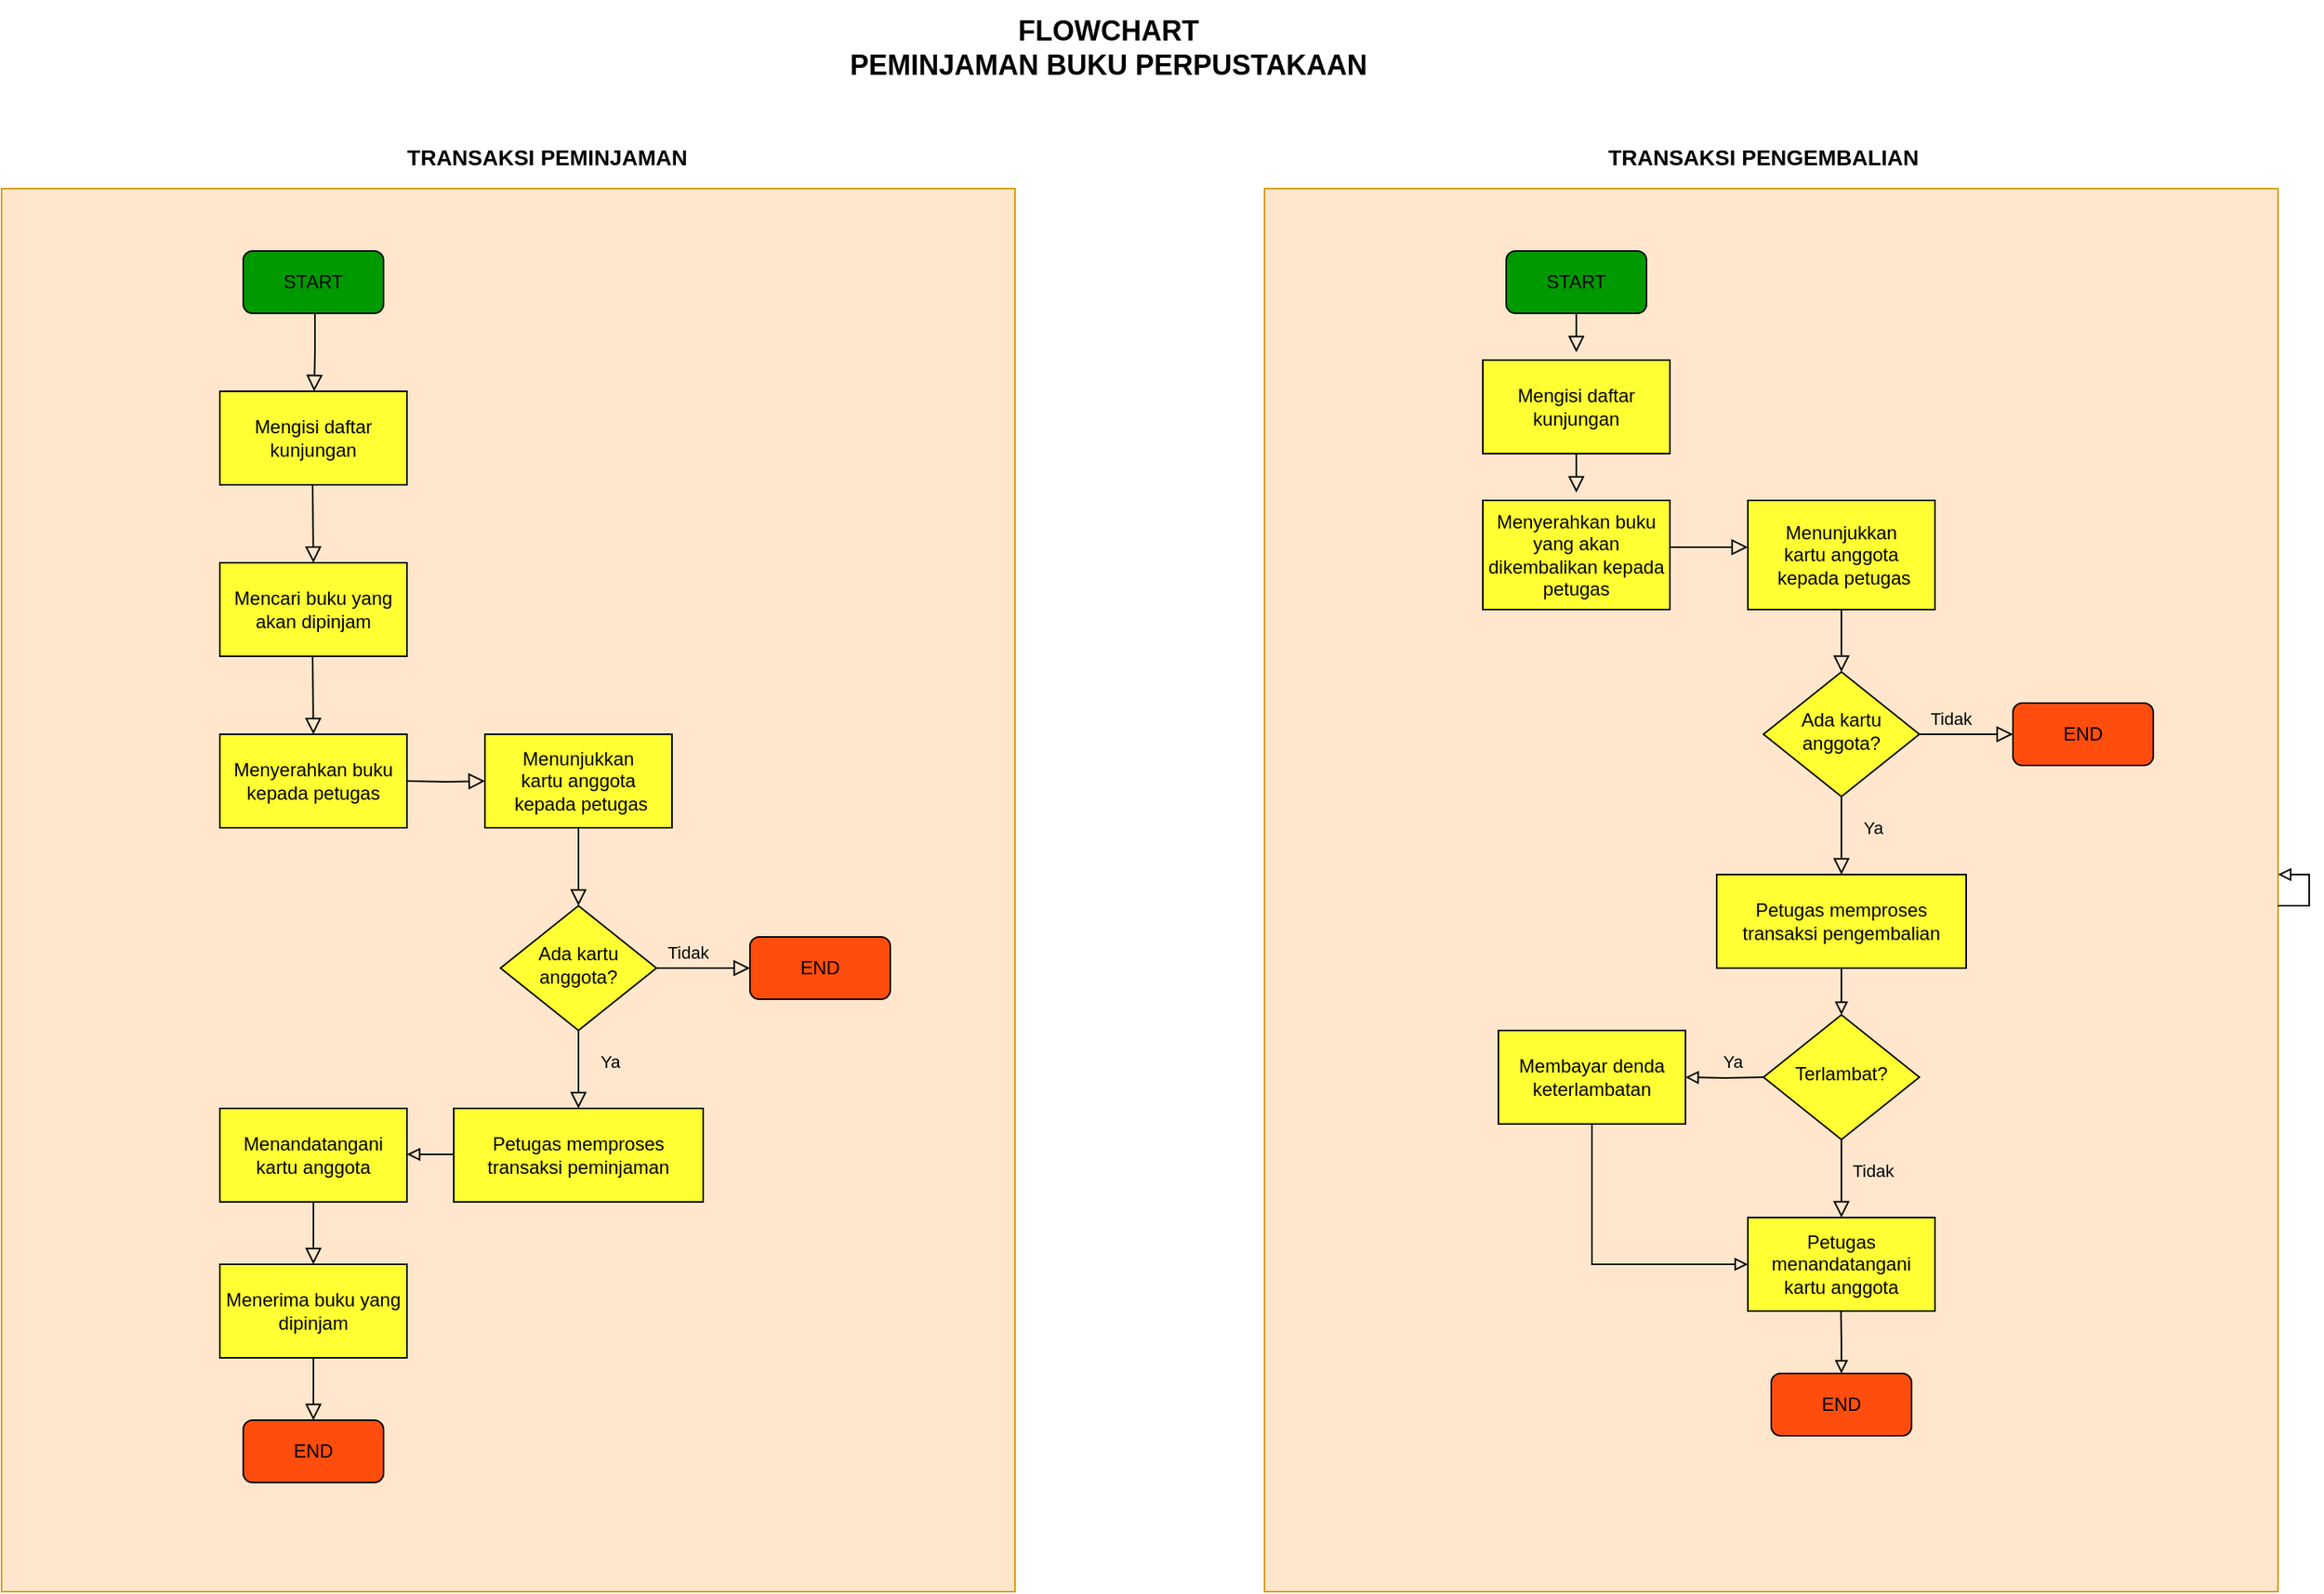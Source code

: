 <mxfile version="14.3.0" type="github">
  <diagram id="C5RBs43oDa-KdzZeNtuy" name="Page-1">
    <mxGraphModel dx="1471" dy="899" grid="1" gridSize="10" guides="1" tooltips="1" connect="1" arrows="1" fold="1" page="1" pageScale="1" pageWidth="827" pageHeight="1169" math="0" shadow="0">
      <root>
        <mxCell id="WIyWlLk6GJQsqaUBKTNV-0" />
        <mxCell id="WIyWlLk6GJQsqaUBKTNV-1" parent="WIyWlLk6GJQsqaUBKTNV-0" />
        <mxCell id="CUvgiHjACewIUkS6N6si-30" value="" style="rounded=0;whiteSpace=wrap;html=1;strokeColor=#d79b00;fillColor=#ffe6cc;" vertex="1" parent="WIyWlLk6GJQsqaUBKTNV-1">
          <mxGeometry x="890" y="180" width="650" height="900" as="geometry" />
        </mxCell>
        <mxCell id="CUvgiHjACewIUkS6N6si-28" value="" style="rounded=0;whiteSpace=wrap;html=1;strokeColor=#d79b00;fillColor=#ffe6cc;" vertex="1" parent="WIyWlLk6GJQsqaUBKTNV-1">
          <mxGeometry x="80" y="180" width="650" height="900" as="geometry" />
        </mxCell>
        <mxCell id="WIyWlLk6GJQsqaUBKTNV-5" value="Tidak" style="edgeStyle=orthogonalEdgeStyle;rounded=0;html=1;jettySize=auto;orthogonalLoop=1;fontSize=11;endArrow=block;endFill=0;endSize=8;strokeWidth=1;shadow=0;labelBackgroundColor=none;entryX=0;entryY=0.5;entryDx=0;entryDy=0;" parent="WIyWlLk6GJQsqaUBKTNV-1" source="WIyWlLk6GJQsqaUBKTNV-6" target="WIyWlLk6GJQsqaUBKTNV-11" edge="1">
          <mxGeometry x="-0.333" y="10" relative="1" as="geometry">
            <mxPoint as="offset" />
            <mxPoint x="780" y="460" as="targetPoint" />
          </mxGeometry>
        </mxCell>
        <mxCell id="WIyWlLk6GJQsqaUBKTNV-6" value="Ada kartu anggota?" style="rhombus;whiteSpace=wrap;html=1;shadow=0;fontFamily=Helvetica;fontSize=12;align=center;strokeWidth=1;spacing=6;spacingTop=-4;fillColor=#FFFF33;" parent="WIyWlLk6GJQsqaUBKTNV-1" vertex="1">
          <mxGeometry x="400" y="640" width="100" height="80" as="geometry" />
        </mxCell>
        <mxCell id="WIyWlLk6GJQsqaUBKTNV-11" value="END" style="rounded=1;whiteSpace=wrap;html=1;fontSize=12;glass=0;strokeWidth=1;shadow=0;fillColor=#FF4D0D;" parent="WIyWlLk6GJQsqaUBKTNV-1" vertex="1">
          <mxGeometry x="560" y="660" width="90" height="40" as="geometry" />
        </mxCell>
        <mxCell id="CUvgiHjACewIUkS6N6si-0" value="Mengisi daftar kunjungan" style="rounded=0;whiteSpace=wrap;html=1;fillColor=#FFFF33;" vertex="1" parent="WIyWlLk6GJQsqaUBKTNV-1">
          <mxGeometry x="220" y="310" width="120" height="60" as="geometry" />
        </mxCell>
        <mxCell id="CUvgiHjACewIUkS6N6si-1" value="Mencari buku yang akan dipinjam" style="rounded=0;whiteSpace=wrap;html=1;fillColor=#FFFF33;" vertex="1" parent="WIyWlLk6GJQsqaUBKTNV-1">
          <mxGeometry x="220" y="420" width="120" height="60" as="geometry" />
        </mxCell>
        <mxCell id="CUvgiHjACewIUkS6N6si-2" value="" style="rounded=0;html=1;jettySize=auto;orthogonalLoop=1;fontSize=11;endArrow=block;endFill=0;endSize=8;strokeWidth=1;shadow=0;labelBackgroundColor=none;edgeStyle=orthogonalEdgeStyle;entryX=0.5;entryY=0;entryDx=0;entryDy=0;" edge="1" parent="WIyWlLk6GJQsqaUBKTNV-1" target="CUvgiHjACewIUkS6N6si-1">
          <mxGeometry relative="1" as="geometry">
            <mxPoint x="279.5" y="370" as="sourcePoint" />
            <mxPoint x="279.5" y="400" as="targetPoint" />
          </mxGeometry>
        </mxCell>
        <mxCell id="CUvgiHjACewIUkS6N6si-5" value="" style="rounded=0;html=1;jettySize=auto;orthogonalLoop=1;fontSize=11;endArrow=block;endFill=0;endSize=8;strokeWidth=1;shadow=0;labelBackgroundColor=none;edgeStyle=orthogonalEdgeStyle;entryX=0.5;entryY=0;entryDx=0;entryDy=0;" edge="1" parent="WIyWlLk6GJQsqaUBKTNV-1">
          <mxGeometry relative="1" as="geometry">
            <mxPoint x="280" y="260" as="sourcePoint" />
            <mxPoint x="280.5" y="310" as="targetPoint" />
            <Array as="points">
              <mxPoint x="281" y="260" />
              <mxPoint x="281" y="285" />
            </Array>
          </mxGeometry>
        </mxCell>
        <mxCell id="CUvgiHjACewIUkS6N6si-6" value="" style="rounded=0;html=1;jettySize=auto;orthogonalLoop=1;fontSize=11;endArrow=block;endFill=0;endSize=8;strokeWidth=1;shadow=0;labelBackgroundColor=none;edgeStyle=orthogonalEdgeStyle;entryX=0.5;entryY=0;entryDx=0;entryDy=0;" edge="1" target="CUvgiHjACewIUkS6N6si-7" parent="WIyWlLk6GJQsqaUBKTNV-1">
          <mxGeometry relative="1" as="geometry">
            <mxPoint x="279.5" y="480" as="sourcePoint" />
            <mxPoint x="279.5" y="510" as="targetPoint" />
          </mxGeometry>
        </mxCell>
        <mxCell id="CUvgiHjACewIUkS6N6si-7" value="Menyerahkan buku kepada petugas" style="rounded=0;whiteSpace=wrap;html=1;fillColor=#FFFF33;" vertex="1" parent="WIyWlLk6GJQsqaUBKTNV-1">
          <mxGeometry x="220" y="530" width="120" height="60" as="geometry" />
        </mxCell>
        <mxCell id="CUvgiHjACewIUkS6N6si-8" value="&lt;div&gt;Menunjukkan &lt;br&gt;&lt;/div&gt;&lt;div&gt;kartu anggota&lt;/div&gt;&amp;nbsp;kepada petugas" style="rounded=0;whiteSpace=wrap;html=1;fillColor=#FFFF33;" vertex="1" parent="WIyWlLk6GJQsqaUBKTNV-1">
          <mxGeometry x="390" y="530" width="120" height="60" as="geometry" />
        </mxCell>
        <mxCell id="CUvgiHjACewIUkS6N6si-10" value="" style="rounded=0;html=1;jettySize=auto;orthogonalLoop=1;fontSize=11;endArrow=block;endFill=0;endSize=8;strokeWidth=1;shadow=0;labelBackgroundColor=none;edgeStyle=orthogonalEdgeStyle;entryX=0;entryY=0.5;entryDx=0;entryDy=0;" edge="1" parent="WIyWlLk6GJQsqaUBKTNV-1" target="CUvgiHjACewIUkS6N6si-8">
          <mxGeometry relative="1" as="geometry">
            <mxPoint x="340" y="560" as="sourcePoint" />
            <mxPoint x="340.5" y="610" as="targetPoint" />
          </mxGeometry>
        </mxCell>
        <mxCell id="CUvgiHjACewIUkS6N6si-11" value="" style="rounded=0;html=1;jettySize=auto;orthogonalLoop=1;fontSize=11;endArrow=block;endFill=0;endSize=8;strokeWidth=1;shadow=0;labelBackgroundColor=none;edgeStyle=orthogonalEdgeStyle;entryX=0.5;entryY=0;entryDx=0;entryDy=0;exitX=0.5;exitY=1;exitDx=0;exitDy=0;" edge="1" parent="WIyWlLk6GJQsqaUBKTNV-1" source="CUvgiHjACewIUkS6N6si-8" target="WIyWlLk6GJQsqaUBKTNV-6">
          <mxGeometry relative="1" as="geometry">
            <mxPoint x="430" y="590" as="sourcePoint" />
            <mxPoint x="440" y="650" as="targetPoint" />
          </mxGeometry>
        </mxCell>
        <mxCell id="CUvgiHjACewIUkS6N6si-12" value="Petugas memproses transaksi peminjaman" style="rounded=0;whiteSpace=wrap;html=1;fillColor=#FFFF33;" vertex="1" parent="WIyWlLk6GJQsqaUBKTNV-1">
          <mxGeometry x="370" y="770" width="160" height="60" as="geometry" />
        </mxCell>
        <mxCell id="CUvgiHjACewIUkS6N6si-14" value="START" style="rounded=1;whiteSpace=wrap;html=1;fontSize=12;glass=0;strokeWidth=1;shadow=0;fillColor=#009900;" vertex="1" parent="WIyWlLk6GJQsqaUBKTNV-1">
          <mxGeometry x="235" y="220" width="90" height="40" as="geometry" />
        </mxCell>
        <mxCell id="CUvgiHjACewIUkS6N6si-16" value="Ya" style="edgeStyle=orthogonalEdgeStyle;rounded=0;html=1;jettySize=auto;orthogonalLoop=1;fontSize=11;endArrow=block;endFill=0;endSize=8;strokeWidth=1;shadow=0;labelBackgroundColor=none;entryX=0.5;entryY=0;entryDx=0;entryDy=0;exitX=0.5;exitY=1;exitDx=0;exitDy=0;" edge="1" parent="WIyWlLk6GJQsqaUBKTNV-1" source="WIyWlLk6GJQsqaUBKTNV-6" target="CUvgiHjACewIUkS6N6si-12">
          <mxGeometry x="-0.2" y="20" relative="1" as="geometry">
            <mxPoint as="offset" />
            <mxPoint x="450" y="730" as="sourcePoint" />
            <mxPoint x="510" y="730" as="targetPoint" />
          </mxGeometry>
        </mxCell>
        <mxCell id="CUvgiHjACewIUkS6N6si-17" value="" style="rounded=0;html=1;jettySize=auto;orthogonalLoop=1;fontSize=11;endArrow=none;endFill=0;endSize=8;strokeWidth=1;shadow=0;labelBackgroundColor=none;edgeStyle=orthogonalEdgeStyle;startArrow=block;startFill=0;" edge="1" parent="WIyWlLk6GJQsqaUBKTNV-1">
          <mxGeometry relative="1" as="geometry">
            <mxPoint x="340" y="799.5" as="sourcePoint" />
            <mxPoint x="370" y="800" as="targetPoint" />
          </mxGeometry>
        </mxCell>
        <mxCell id="CUvgiHjACewIUkS6N6si-18" value="Menandatangani kartu anggota" style="rounded=0;whiteSpace=wrap;html=1;fillColor=#FFFF33;" vertex="1" parent="WIyWlLk6GJQsqaUBKTNV-1">
          <mxGeometry x="220" y="770" width="120" height="60" as="geometry" />
        </mxCell>
        <mxCell id="CUvgiHjACewIUkS6N6si-19" value="Menerima buku yang dipinjam" style="rounded=0;whiteSpace=wrap;html=1;fillColor=#FFFF33;" vertex="1" parent="WIyWlLk6GJQsqaUBKTNV-1">
          <mxGeometry x="220" y="870" width="120" height="60" as="geometry" />
        </mxCell>
        <mxCell id="CUvgiHjACewIUkS6N6si-21" value="" style="rounded=0;html=1;jettySize=auto;orthogonalLoop=1;fontSize=11;endArrow=block;endFill=0;endSize=8;strokeWidth=1;shadow=0;labelBackgroundColor=none;edgeStyle=orthogonalEdgeStyle;" edge="1" parent="WIyWlLk6GJQsqaUBKTNV-1">
          <mxGeometry relative="1" as="geometry">
            <mxPoint x="260" y="830" as="sourcePoint" />
            <mxPoint x="280" y="870" as="targetPoint" />
            <Array as="points">
              <mxPoint x="280" y="830" />
            </Array>
          </mxGeometry>
        </mxCell>
        <mxCell id="CUvgiHjACewIUkS6N6si-22" value="END" style="rounded=1;whiteSpace=wrap;html=1;fontSize=12;glass=0;strokeWidth=1;shadow=0;fillColor=#FF4D0D;" vertex="1" parent="WIyWlLk6GJQsqaUBKTNV-1">
          <mxGeometry x="235" y="970" width="90" height="40" as="geometry" />
        </mxCell>
        <mxCell id="CUvgiHjACewIUkS6N6si-24" value="&lt;div&gt;&lt;b&gt;&lt;font style=&quot;font-size: 18px&quot;&gt;FLOWCHART &lt;br&gt;&lt;/font&gt;&lt;/b&gt;&lt;/div&gt;&lt;div&gt;&lt;b&gt;&lt;font style=&quot;font-size: 18px&quot;&gt;PEMINJAMAN BUKU PERPUSTAKAAN&lt;/font&gt;&lt;/b&gt;&lt;/div&gt;" style="rounded=0;whiteSpace=wrap;html=1;strokeColor=#FFFFFF;" vertex="1" parent="WIyWlLk6GJQsqaUBKTNV-1">
          <mxGeometry x="590" y="60" width="400" height="60" as="geometry" />
        </mxCell>
        <mxCell id="CUvgiHjACewIUkS6N6si-29" value="&lt;font style=&quot;font-size: 14px&quot;&gt;&lt;b&gt;TRANSAKSI PEMINJAMAN&lt;/b&gt;&lt;/font&gt;" style="rounded=0;whiteSpace=wrap;html=1;strokeColor=#FFFFFF;fillColor=none;" vertex="1" parent="WIyWlLk6GJQsqaUBKTNV-1">
          <mxGeometry x="230" y="150" width="400" height="20" as="geometry" />
        </mxCell>
        <mxCell id="CUvgiHjACewIUkS6N6si-31" value="Tidak" style="edgeStyle=orthogonalEdgeStyle;rounded=0;html=1;jettySize=auto;orthogonalLoop=1;fontSize=11;endArrow=block;endFill=0;endSize=8;strokeWidth=1;shadow=0;labelBackgroundColor=none;entryX=0;entryY=0.5;entryDx=0;entryDy=0;" edge="1" source="CUvgiHjACewIUkS6N6si-32" target="CUvgiHjACewIUkS6N6si-33" parent="WIyWlLk6GJQsqaUBKTNV-1">
          <mxGeometry x="-0.333" y="10" relative="1" as="geometry">
            <mxPoint as="offset" />
            <mxPoint x="1590" y="460" as="targetPoint" />
          </mxGeometry>
        </mxCell>
        <mxCell id="CUvgiHjACewIUkS6N6si-32" value="Ada kartu anggota?" style="rhombus;whiteSpace=wrap;html=1;shadow=0;fontFamily=Helvetica;fontSize=12;align=center;strokeWidth=1;spacing=6;spacingTop=-4;fillColor=#FFFF33;" vertex="1" parent="WIyWlLk6GJQsqaUBKTNV-1">
          <mxGeometry x="1210" y="490" width="100" height="80" as="geometry" />
        </mxCell>
        <mxCell id="CUvgiHjACewIUkS6N6si-33" value="END" style="rounded=1;whiteSpace=wrap;html=1;fontSize=12;glass=0;strokeWidth=1;shadow=0;fillColor=#FF4D0D;" vertex="1" parent="WIyWlLk6GJQsqaUBKTNV-1">
          <mxGeometry x="1370" y="510" width="90" height="40" as="geometry" />
        </mxCell>
        <mxCell id="CUvgiHjACewIUkS6N6si-34" value="Mengisi daftar kunjungan" style="rounded=0;whiteSpace=wrap;html=1;fillColor=#FFFF33;" vertex="1" parent="WIyWlLk6GJQsqaUBKTNV-1">
          <mxGeometry x="1030" y="290" width="120" height="60" as="geometry" />
        </mxCell>
        <mxCell id="CUvgiHjACewIUkS6N6si-39" value="Menyerahkan buku yang akan dikembalikan kepada petugas" style="rounded=0;whiteSpace=wrap;html=1;fillColor=#FFFF33;" vertex="1" parent="WIyWlLk6GJQsqaUBKTNV-1">
          <mxGeometry x="1030" y="380" width="120" height="70" as="geometry" />
        </mxCell>
        <mxCell id="CUvgiHjACewIUkS6N6si-40" value="&lt;div&gt;Menunjukkan &lt;br&gt;&lt;/div&gt;&lt;div&gt;kartu anggota&lt;/div&gt;&amp;nbsp;kepada petugas" style="rounded=0;whiteSpace=wrap;html=1;fillColor=#FFFF33;" vertex="1" parent="WIyWlLk6GJQsqaUBKTNV-1">
          <mxGeometry x="1200" y="380" width="120" height="70" as="geometry" />
        </mxCell>
        <mxCell id="CUvgiHjACewIUkS6N6si-41" value="" style="rounded=0;html=1;jettySize=auto;orthogonalLoop=1;fontSize=11;endArrow=block;endFill=0;endSize=8;strokeWidth=1;shadow=0;labelBackgroundColor=none;edgeStyle=orthogonalEdgeStyle;" edge="1" parent="WIyWlLk6GJQsqaUBKTNV-1">
          <mxGeometry relative="1" as="geometry">
            <mxPoint x="1150" y="410" as="sourcePoint" />
            <mxPoint x="1200" y="410" as="targetPoint" />
          </mxGeometry>
        </mxCell>
        <mxCell id="CUvgiHjACewIUkS6N6si-42" value="" style="rounded=0;html=1;jettySize=auto;orthogonalLoop=1;fontSize=11;endArrow=block;endFill=0;endSize=8;strokeWidth=1;shadow=0;labelBackgroundColor=none;edgeStyle=orthogonalEdgeStyle;exitX=0.5;exitY=1;exitDx=0;exitDy=0;" edge="1" source="CUvgiHjACewIUkS6N6si-40" parent="WIyWlLk6GJQsqaUBKTNV-1">
          <mxGeometry relative="1" as="geometry">
            <mxPoint x="1240" y="590" as="sourcePoint" />
            <mxPoint x="1260" y="490" as="targetPoint" />
          </mxGeometry>
        </mxCell>
        <mxCell id="CUvgiHjACewIUkS6N6si-43" value="Petugas memproses transaksi pengembalian" style="rounded=0;whiteSpace=wrap;html=1;fillColor=#FFFF33;" vertex="1" parent="WIyWlLk6GJQsqaUBKTNV-1">
          <mxGeometry x="1180" y="620" width="160" height="60" as="geometry" />
        </mxCell>
        <mxCell id="CUvgiHjACewIUkS6N6si-44" value="START" style="rounded=1;whiteSpace=wrap;html=1;fontSize=12;glass=0;strokeWidth=1;shadow=0;fillColor=#009900;" vertex="1" parent="WIyWlLk6GJQsqaUBKTNV-1">
          <mxGeometry x="1045" y="220" width="90" height="40" as="geometry" />
        </mxCell>
        <mxCell id="CUvgiHjACewIUkS6N6si-45" value="Ya" style="edgeStyle=orthogonalEdgeStyle;rounded=0;html=1;jettySize=auto;orthogonalLoop=1;fontSize=11;endArrow=block;endFill=0;endSize=8;strokeWidth=1;shadow=0;labelBackgroundColor=none;exitX=0.5;exitY=1;exitDx=0;exitDy=0;" edge="1" source="CUvgiHjACewIUkS6N6si-32" parent="WIyWlLk6GJQsqaUBKTNV-1">
          <mxGeometry x="-0.2" y="20" relative="1" as="geometry">
            <mxPoint as="offset" />
            <mxPoint x="1260" y="730" as="sourcePoint" />
            <mxPoint x="1260" y="620" as="targetPoint" />
          </mxGeometry>
        </mxCell>
        <mxCell id="CUvgiHjACewIUkS6N6si-47" value="Petugas menandatangani kartu anggota" style="rounded=0;whiteSpace=wrap;html=1;fillColor=#FFFF33;" vertex="1" parent="WIyWlLk6GJQsqaUBKTNV-1">
          <mxGeometry x="1200" y="840" width="120" height="60" as="geometry" />
        </mxCell>
        <mxCell id="CUvgiHjACewIUkS6N6si-50" value="END" style="rounded=1;whiteSpace=wrap;html=1;fontSize=12;glass=0;strokeWidth=1;shadow=0;fillColor=#FF4D0D;" vertex="1" parent="WIyWlLk6GJQsqaUBKTNV-1">
          <mxGeometry x="1215" y="940" width="90" height="40" as="geometry" />
        </mxCell>
        <mxCell id="CUvgiHjACewIUkS6N6si-52" value="&lt;font style=&quot;font-size: 14px&quot;&gt;&lt;b&gt;TRANSAKSI PENGEMBALIAN&lt;/b&gt;&lt;/font&gt;" style="rounded=0;whiteSpace=wrap;html=1;strokeColor=#FFFFFF;fillColor=none;" vertex="1" parent="WIyWlLk6GJQsqaUBKTNV-1">
          <mxGeometry x="1010" y="150" width="400" height="20" as="geometry" />
        </mxCell>
        <mxCell id="CUvgiHjACewIUkS6N6si-54" style="edgeStyle=orthogonalEdgeStyle;rounded=0;orthogonalLoop=1;jettySize=auto;html=1;startArrow=block;startFill=0;endArrow=none;endFill=0;" edge="1" parent="WIyWlLk6GJQsqaUBKTNV-1" source="CUvgiHjACewIUkS6N6si-30" target="CUvgiHjACewIUkS6N6si-30">
          <mxGeometry relative="1" as="geometry" />
        </mxCell>
        <mxCell id="CUvgiHjACewIUkS6N6si-55" value="" style="rounded=0;html=1;jettySize=auto;orthogonalLoop=1;fontSize=11;endArrow=block;endFill=0;endSize=8;strokeWidth=1;shadow=0;labelBackgroundColor=none;edgeStyle=orthogonalEdgeStyle;" edge="1" parent="WIyWlLk6GJQsqaUBKTNV-1">
          <mxGeometry relative="1" as="geometry">
            <mxPoint x="1089.95" y="260" as="sourcePoint" />
            <mxPoint x="1089.66" y="285" as="targetPoint" />
            <Array as="points">
              <mxPoint x="1090.95" y="285" />
            </Array>
          </mxGeometry>
        </mxCell>
        <mxCell id="CUvgiHjACewIUkS6N6si-57" value="Terlambat?" style="rhombus;whiteSpace=wrap;html=1;shadow=0;fontFamily=Helvetica;fontSize=12;align=center;strokeWidth=1;spacing=6;spacingTop=-4;fillColor=#FFFF33;" vertex="1" parent="WIyWlLk6GJQsqaUBKTNV-1">
          <mxGeometry x="1210" y="710" width="100" height="80" as="geometry" />
        </mxCell>
        <mxCell id="CUvgiHjACewIUkS6N6si-58" value="" style="rounded=0;html=1;jettySize=auto;orthogonalLoop=1;fontSize=11;endArrow=block;endFill=0;endSize=8;strokeWidth=1;shadow=0;labelBackgroundColor=none;edgeStyle=orthogonalEdgeStyle;" edge="1" parent="WIyWlLk6GJQsqaUBKTNV-1">
          <mxGeometry relative="1" as="geometry">
            <mxPoint x="1089.95" y="350" as="sourcePoint" />
            <mxPoint x="1089.66" y="375" as="targetPoint" />
            <Array as="points">
              <mxPoint x="1090.95" y="375" />
            </Array>
          </mxGeometry>
        </mxCell>
        <mxCell id="CUvgiHjACewIUkS6N6si-60" value="" style="rounded=0;html=1;jettySize=auto;orthogonalLoop=1;fontSize=11;endArrow=none;endFill=0;endSize=8;strokeWidth=1;shadow=0;labelBackgroundColor=none;edgeStyle=orthogonalEdgeStyle;startArrow=block;startFill=0;exitX=0.5;exitY=0;exitDx=0;exitDy=0;" edge="1" parent="WIyWlLk6GJQsqaUBKTNV-1" source="CUvgiHjACewIUkS6N6si-57">
          <mxGeometry relative="1" as="geometry">
            <mxPoint x="1260" y="740" as="sourcePoint" />
            <mxPoint x="1260" y="680" as="targetPoint" />
            <Array as="points" />
          </mxGeometry>
        </mxCell>
        <mxCell id="CUvgiHjACewIUkS6N6si-63" value="Ya" style="edgeStyle=orthogonalEdgeStyle;rounded=0;html=1;jettySize=auto;orthogonalLoop=1;fontSize=11;endArrow=none;endFill=0;endSize=8;strokeWidth=1;shadow=0;labelBackgroundColor=none;entryX=0;entryY=0.5;entryDx=0;entryDy=0;startArrow=block;startFill=0;" edge="1" parent="WIyWlLk6GJQsqaUBKTNV-1" target="CUvgiHjACewIUkS6N6si-57">
          <mxGeometry x="0.2" y="10" relative="1" as="geometry">
            <mxPoint as="offset" />
            <mxPoint x="1160" y="750" as="sourcePoint" />
            <mxPoint x="1200" y="749.58" as="targetPoint" />
          </mxGeometry>
        </mxCell>
        <mxCell id="CUvgiHjACewIUkS6N6si-64" value="Tidak" style="edgeStyle=orthogonalEdgeStyle;rounded=0;html=1;jettySize=auto;orthogonalLoop=1;fontSize=11;endArrow=block;endFill=0;endSize=8;strokeWidth=1;shadow=0;labelBackgroundColor=none;" edge="1" parent="WIyWlLk6GJQsqaUBKTNV-1">
          <mxGeometry x="-0.2" y="20" relative="1" as="geometry">
            <mxPoint as="offset" />
            <mxPoint x="1260" y="790" as="sourcePoint" />
            <mxPoint x="1260" y="840" as="targetPoint" />
            <Array as="points">
              <mxPoint x="1260" y="810" />
            </Array>
          </mxGeometry>
        </mxCell>
        <mxCell id="CUvgiHjACewIUkS6N6si-65" value="" style="rounded=0;html=1;jettySize=auto;orthogonalLoop=1;fontSize=11;endArrow=none;endFill=0;endSize=8;strokeWidth=1;shadow=0;labelBackgroundColor=none;edgeStyle=orthogonalEdgeStyle;startArrow=block;startFill=0;exitX=0.5;exitY=0;exitDx=0;exitDy=0;" edge="1" parent="WIyWlLk6GJQsqaUBKTNV-1" source="CUvgiHjACewIUkS6N6si-50">
          <mxGeometry relative="1" as="geometry">
            <mxPoint x="1259.71" y="930" as="sourcePoint" />
            <mxPoint x="1259.71" y="900" as="targetPoint" />
            <Array as="points" />
          </mxGeometry>
        </mxCell>
        <mxCell id="CUvgiHjACewIUkS6N6si-66" value="Membayar denda keterlambatan" style="rounded=0;whiteSpace=wrap;html=1;fillColor=#FFFF33;" vertex="1" parent="WIyWlLk6GJQsqaUBKTNV-1">
          <mxGeometry x="1040" y="720" width="120" height="60" as="geometry" />
        </mxCell>
        <mxCell id="CUvgiHjACewIUkS6N6si-67" value="" style="rounded=0;html=1;jettySize=auto;orthogonalLoop=1;fontSize=11;endArrow=none;endFill=0;endSize=8;strokeWidth=1;shadow=0;labelBackgroundColor=none;edgeStyle=orthogonalEdgeStyle;startArrow=block;startFill=0;exitX=0;exitY=0.5;exitDx=0;exitDy=0;" edge="1" parent="WIyWlLk6GJQsqaUBKTNV-1" source="CUvgiHjACewIUkS6N6si-47" target="CUvgiHjACewIUkS6N6si-66">
          <mxGeometry relative="1" as="geometry">
            <mxPoint x="1110" y="910" as="sourcePoint" />
            <mxPoint x="1110" y="880" as="targetPoint" />
            <Array as="points" />
          </mxGeometry>
        </mxCell>
        <mxCell id="CUvgiHjACewIUkS6N6si-68" value="" style="rounded=0;html=1;jettySize=auto;orthogonalLoop=1;fontSize=11;endArrow=block;endFill=0;endSize=8;strokeWidth=1;shadow=0;labelBackgroundColor=none;edgeStyle=orthogonalEdgeStyle;" edge="1" parent="WIyWlLk6GJQsqaUBKTNV-1">
          <mxGeometry relative="1" as="geometry">
            <mxPoint x="260" y="930" as="sourcePoint" />
            <mxPoint x="280" y="970" as="targetPoint" />
            <Array as="points">
              <mxPoint x="280" y="930" />
            </Array>
          </mxGeometry>
        </mxCell>
      </root>
    </mxGraphModel>
  </diagram>
</mxfile>
